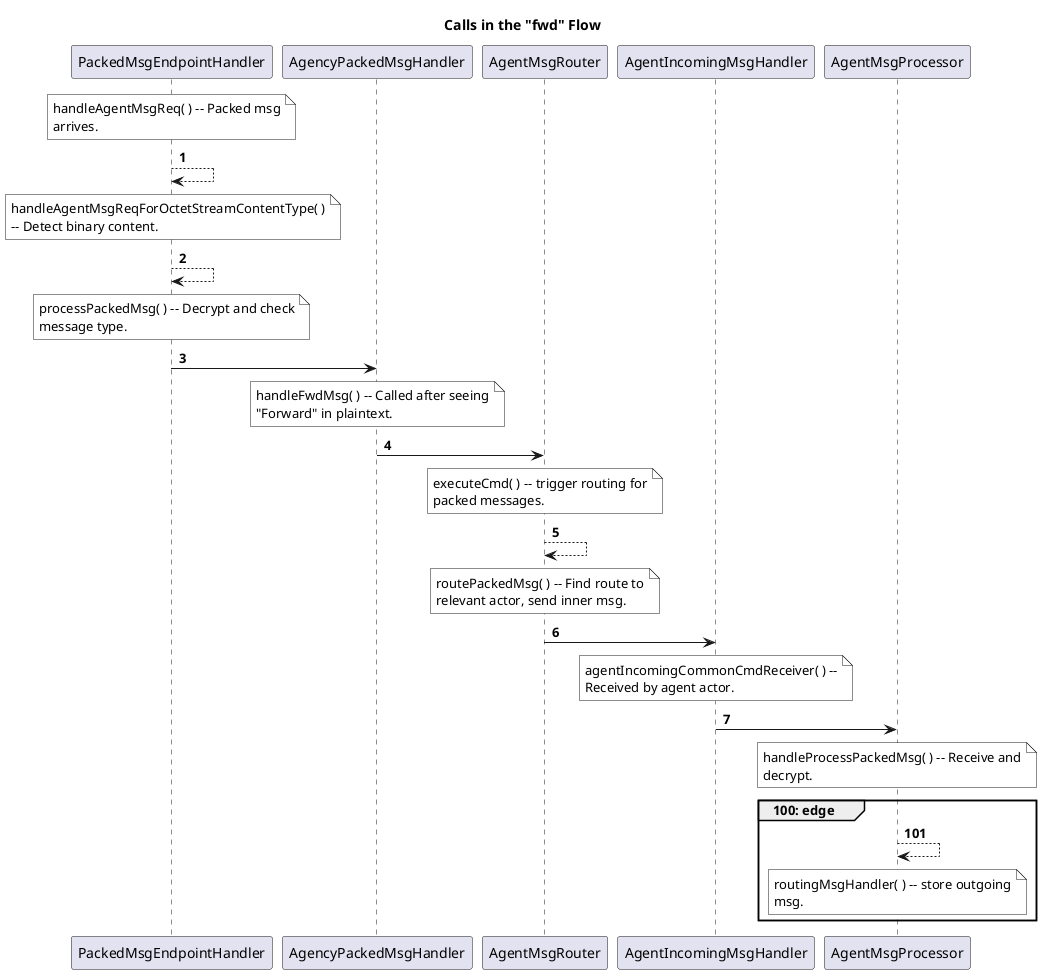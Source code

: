 @startuml

title Calls in the "fwd" Flow

autonumber 1
note over PackedMsgEndpointHandler #ffffff: handleAgentMsgReq( ) -- Packed msg\narrives.
PackedMsgEndpointHandler --> PackedMsgEndpointHandler
note over PackedMsgEndpointHandler #ffffff: handleAgentMsgReqForOctetStreamContentType( )\n-- Detect binary content.
PackedMsgEndpointHandler --> PackedMsgEndpointHandler
note over PackedMsgEndpointHandler #ffffff: processPackedMsg( ) -- Decrypt and check\nmessage type.
PackedMsgEndpointHandler -> AgencyPackedMsgHandler
note over AgencyPackedMsgHandler #ffffff: handleFwdMsg( ) -- Called after seeing\n"Forward" in plaintext.
AgencyPackedMsgHandler -> AgentMsgRouter
note over AgentMsgRouter #ffffff: executeCmd( ) -- trigger routing for\npacked messages.
AgentMsgRouter --> AgentMsgRouter
note over AgentMsgRouter #ffffff: routePackedMsg( ) -- Find route to\nrelevant actor, send inner msg.
AgentMsgRouter -> AgentIncomingMsgHandler
note over AgentIncomingMsgHandler #ffffff: agentIncomingCommonCmdReceiver( ) --\nReceived by agent actor.
AgentIncomingMsgHandler -> AgentMsgProcessor
note over AgentMsgProcessor #ffffff: handleProcessPackedMsg( ) -- Receive and\ndecrypt.

group 100: edge
autonumber 101
AgentMsgProcessor --> AgentMsgProcessor
note over AgentMsgProcessor #ffffff: routingMsgHandler( ) -- store outgoing\nmsg.
end

@enduml
